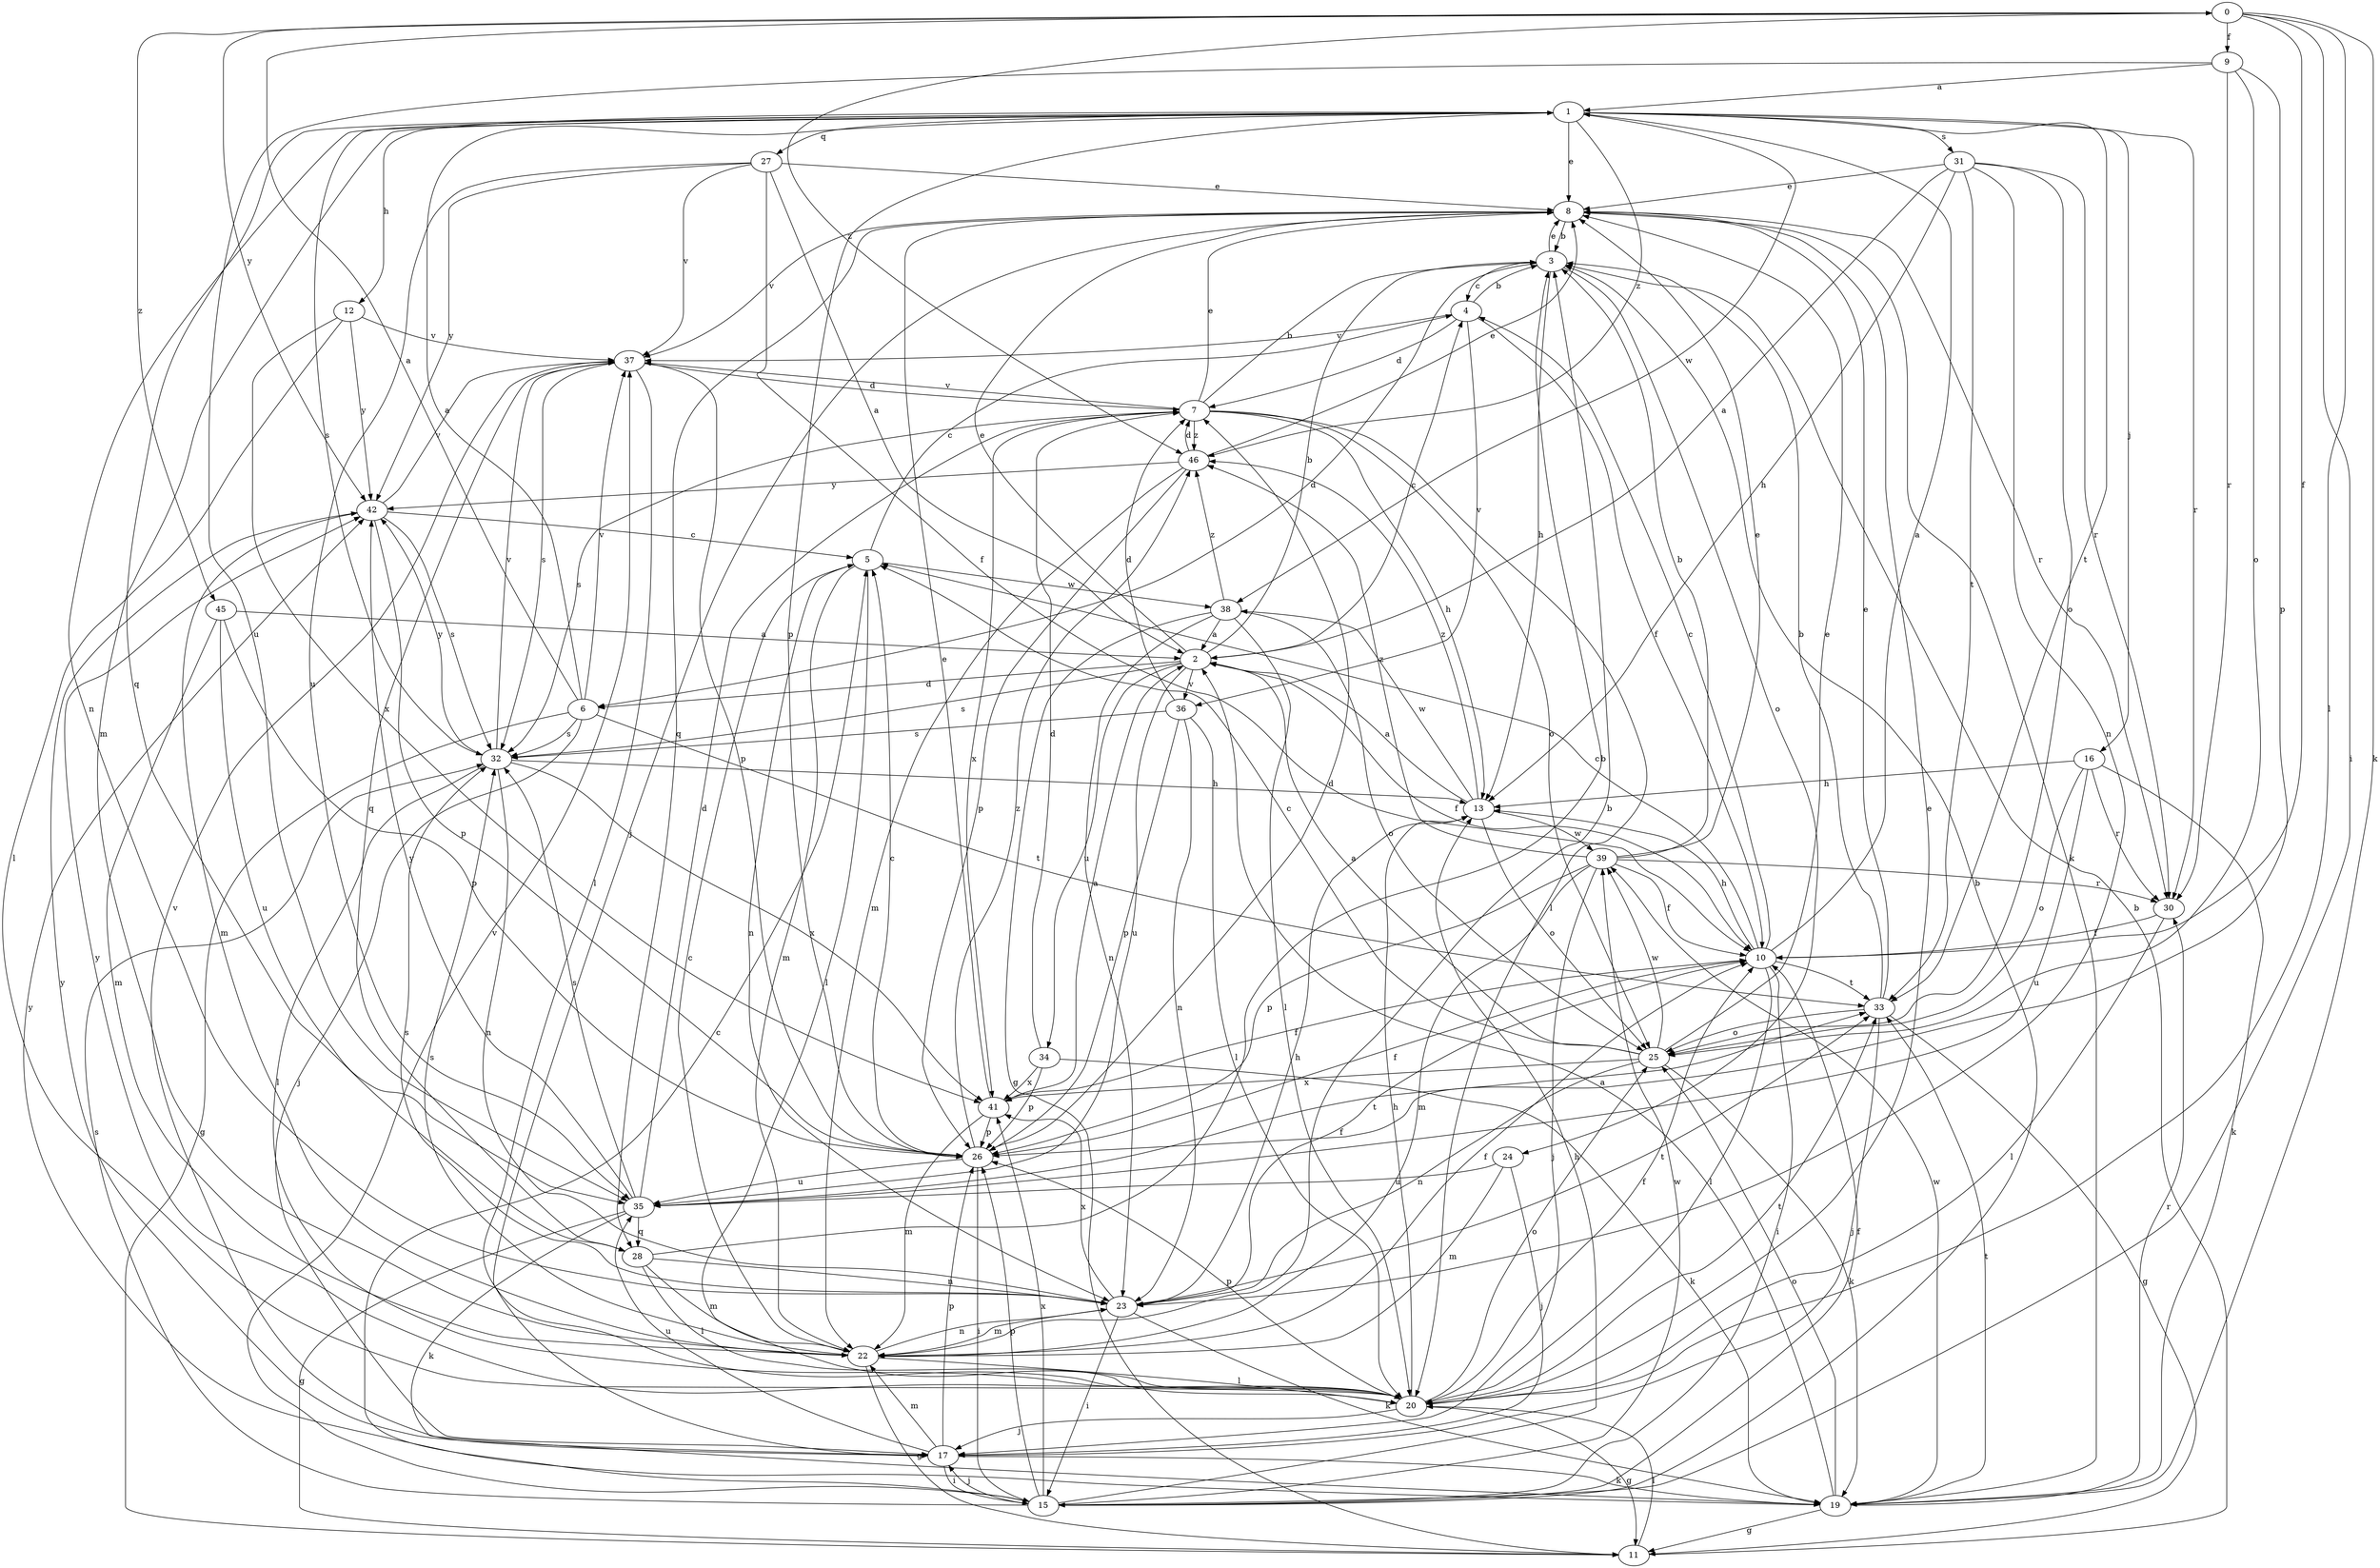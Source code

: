 strict digraph  {
0;
1;
2;
3;
4;
5;
6;
7;
8;
9;
10;
11;
12;
13;
15;
16;
17;
19;
20;
22;
23;
24;
25;
26;
27;
28;
30;
31;
32;
33;
34;
35;
36;
37;
38;
39;
41;
42;
45;
46;
0 -> 9  [label=f];
0 -> 10  [label=f];
0 -> 15  [label=i];
0 -> 19  [label=k];
0 -> 20  [label=l];
0 -> 42  [label=y];
0 -> 45  [label=z];
0 -> 46  [label=z];
1 -> 8  [label=e];
1 -> 12  [label=h];
1 -> 16  [label=j];
1 -> 22  [label=m];
1 -> 23  [label=n];
1 -> 26  [label=p];
1 -> 27  [label=q];
1 -> 28  [label=q];
1 -> 30  [label=r];
1 -> 31  [label=s];
1 -> 32  [label=s];
1 -> 33  [label=t];
1 -> 38  [label=w];
1 -> 46  [label=z];
2 -> 3  [label=b];
2 -> 4  [label=c];
2 -> 6  [label=d];
2 -> 8  [label=e];
2 -> 10  [label=f];
2 -> 32  [label=s];
2 -> 34  [label=u];
2 -> 35  [label=u];
2 -> 36  [label=v];
3 -> 4  [label=c];
3 -> 6  [label=d];
3 -> 8  [label=e];
3 -> 13  [label=h];
3 -> 24  [label=o];
4 -> 3  [label=b];
4 -> 7  [label=d];
4 -> 10  [label=f];
4 -> 36  [label=v];
4 -> 37  [label=v];
5 -> 4  [label=c];
5 -> 20  [label=l];
5 -> 22  [label=m];
5 -> 23  [label=n];
5 -> 38  [label=w];
6 -> 0  [label=a];
6 -> 1  [label=a];
6 -> 11  [label=g];
6 -> 17  [label=j];
6 -> 32  [label=s];
6 -> 33  [label=t];
6 -> 37  [label=v];
7 -> 3  [label=b];
7 -> 8  [label=e];
7 -> 13  [label=h];
7 -> 20  [label=l];
7 -> 25  [label=o];
7 -> 32  [label=s];
7 -> 37  [label=v];
7 -> 41  [label=x];
7 -> 46  [label=z];
8 -> 3  [label=b];
8 -> 17  [label=j];
8 -> 19  [label=k];
8 -> 28  [label=q];
8 -> 30  [label=r];
8 -> 37  [label=v];
9 -> 1  [label=a];
9 -> 25  [label=o];
9 -> 26  [label=p];
9 -> 30  [label=r];
9 -> 35  [label=u];
10 -> 1  [label=a];
10 -> 4  [label=c];
10 -> 5  [label=c];
10 -> 13  [label=h];
10 -> 15  [label=i];
10 -> 20  [label=l];
10 -> 33  [label=t];
11 -> 3  [label=b];
11 -> 20  [label=l];
12 -> 20  [label=l];
12 -> 37  [label=v];
12 -> 41  [label=x];
12 -> 42  [label=y];
13 -> 2  [label=a];
13 -> 25  [label=o];
13 -> 38  [label=w];
13 -> 39  [label=w];
13 -> 46  [label=z];
15 -> 3  [label=b];
15 -> 5  [label=c];
15 -> 10  [label=f];
15 -> 13  [label=h];
15 -> 17  [label=j];
15 -> 26  [label=p];
15 -> 32  [label=s];
15 -> 37  [label=v];
15 -> 39  [label=w];
15 -> 41  [label=x];
16 -> 13  [label=h];
16 -> 19  [label=k];
16 -> 25  [label=o];
16 -> 30  [label=r];
16 -> 35  [label=u];
17 -> 15  [label=i];
17 -> 19  [label=k];
17 -> 22  [label=m];
17 -> 26  [label=p];
17 -> 35  [label=u];
17 -> 37  [label=v];
17 -> 42  [label=y];
19 -> 2  [label=a];
19 -> 11  [label=g];
19 -> 25  [label=o];
19 -> 30  [label=r];
19 -> 33  [label=t];
19 -> 39  [label=w];
19 -> 42  [label=y];
20 -> 8  [label=e];
20 -> 10  [label=f];
20 -> 11  [label=g];
20 -> 13  [label=h];
20 -> 17  [label=j];
20 -> 25  [label=o];
20 -> 26  [label=p];
20 -> 33  [label=t];
20 -> 42  [label=y];
22 -> 3  [label=b];
22 -> 5  [label=c];
22 -> 10  [label=f];
22 -> 11  [label=g];
22 -> 20  [label=l];
22 -> 23  [label=n];
22 -> 32  [label=s];
23 -> 10  [label=f];
23 -> 13  [label=h];
23 -> 15  [label=i];
23 -> 19  [label=k];
23 -> 22  [label=m];
23 -> 32  [label=s];
23 -> 33  [label=t];
23 -> 41  [label=x];
24 -> 17  [label=j];
24 -> 22  [label=m];
24 -> 35  [label=u];
25 -> 2  [label=a];
25 -> 5  [label=c];
25 -> 8  [label=e];
25 -> 19  [label=k];
25 -> 23  [label=n];
25 -> 39  [label=w];
25 -> 41  [label=x];
26 -> 5  [label=c];
26 -> 7  [label=d];
26 -> 10  [label=f];
26 -> 15  [label=i];
26 -> 35  [label=u];
26 -> 46  [label=z];
27 -> 2  [label=a];
27 -> 8  [label=e];
27 -> 10  [label=f];
27 -> 35  [label=u];
27 -> 37  [label=v];
27 -> 42  [label=y];
28 -> 3  [label=b];
28 -> 20  [label=l];
28 -> 22  [label=m];
28 -> 23  [label=n];
30 -> 10  [label=f];
30 -> 20  [label=l];
31 -> 2  [label=a];
31 -> 8  [label=e];
31 -> 13  [label=h];
31 -> 23  [label=n];
31 -> 25  [label=o];
31 -> 30  [label=r];
31 -> 33  [label=t];
32 -> 13  [label=h];
32 -> 20  [label=l];
32 -> 23  [label=n];
32 -> 37  [label=v];
32 -> 41  [label=x];
32 -> 42  [label=y];
33 -> 3  [label=b];
33 -> 8  [label=e];
33 -> 11  [label=g];
33 -> 17  [label=j];
33 -> 25  [label=o];
34 -> 7  [label=d];
34 -> 19  [label=k];
34 -> 26  [label=p];
34 -> 41  [label=x];
35 -> 7  [label=d];
35 -> 11  [label=g];
35 -> 19  [label=k];
35 -> 28  [label=q];
35 -> 32  [label=s];
35 -> 33  [label=t];
35 -> 42  [label=y];
36 -> 7  [label=d];
36 -> 20  [label=l];
36 -> 23  [label=n];
36 -> 26  [label=p];
36 -> 32  [label=s];
37 -> 7  [label=d];
37 -> 20  [label=l];
37 -> 26  [label=p];
37 -> 28  [label=q];
37 -> 32  [label=s];
38 -> 2  [label=a];
38 -> 11  [label=g];
38 -> 20  [label=l];
38 -> 23  [label=n];
38 -> 25  [label=o];
38 -> 46  [label=z];
39 -> 3  [label=b];
39 -> 8  [label=e];
39 -> 10  [label=f];
39 -> 17  [label=j];
39 -> 22  [label=m];
39 -> 26  [label=p];
39 -> 30  [label=r];
39 -> 46  [label=z];
41 -> 2  [label=a];
41 -> 8  [label=e];
41 -> 10  [label=f];
41 -> 22  [label=m];
41 -> 26  [label=p];
42 -> 5  [label=c];
42 -> 22  [label=m];
42 -> 26  [label=p];
42 -> 32  [label=s];
42 -> 37  [label=v];
45 -> 2  [label=a];
45 -> 22  [label=m];
45 -> 26  [label=p];
45 -> 35  [label=u];
46 -> 7  [label=d];
46 -> 8  [label=e];
46 -> 22  [label=m];
46 -> 26  [label=p];
46 -> 42  [label=y];
}
